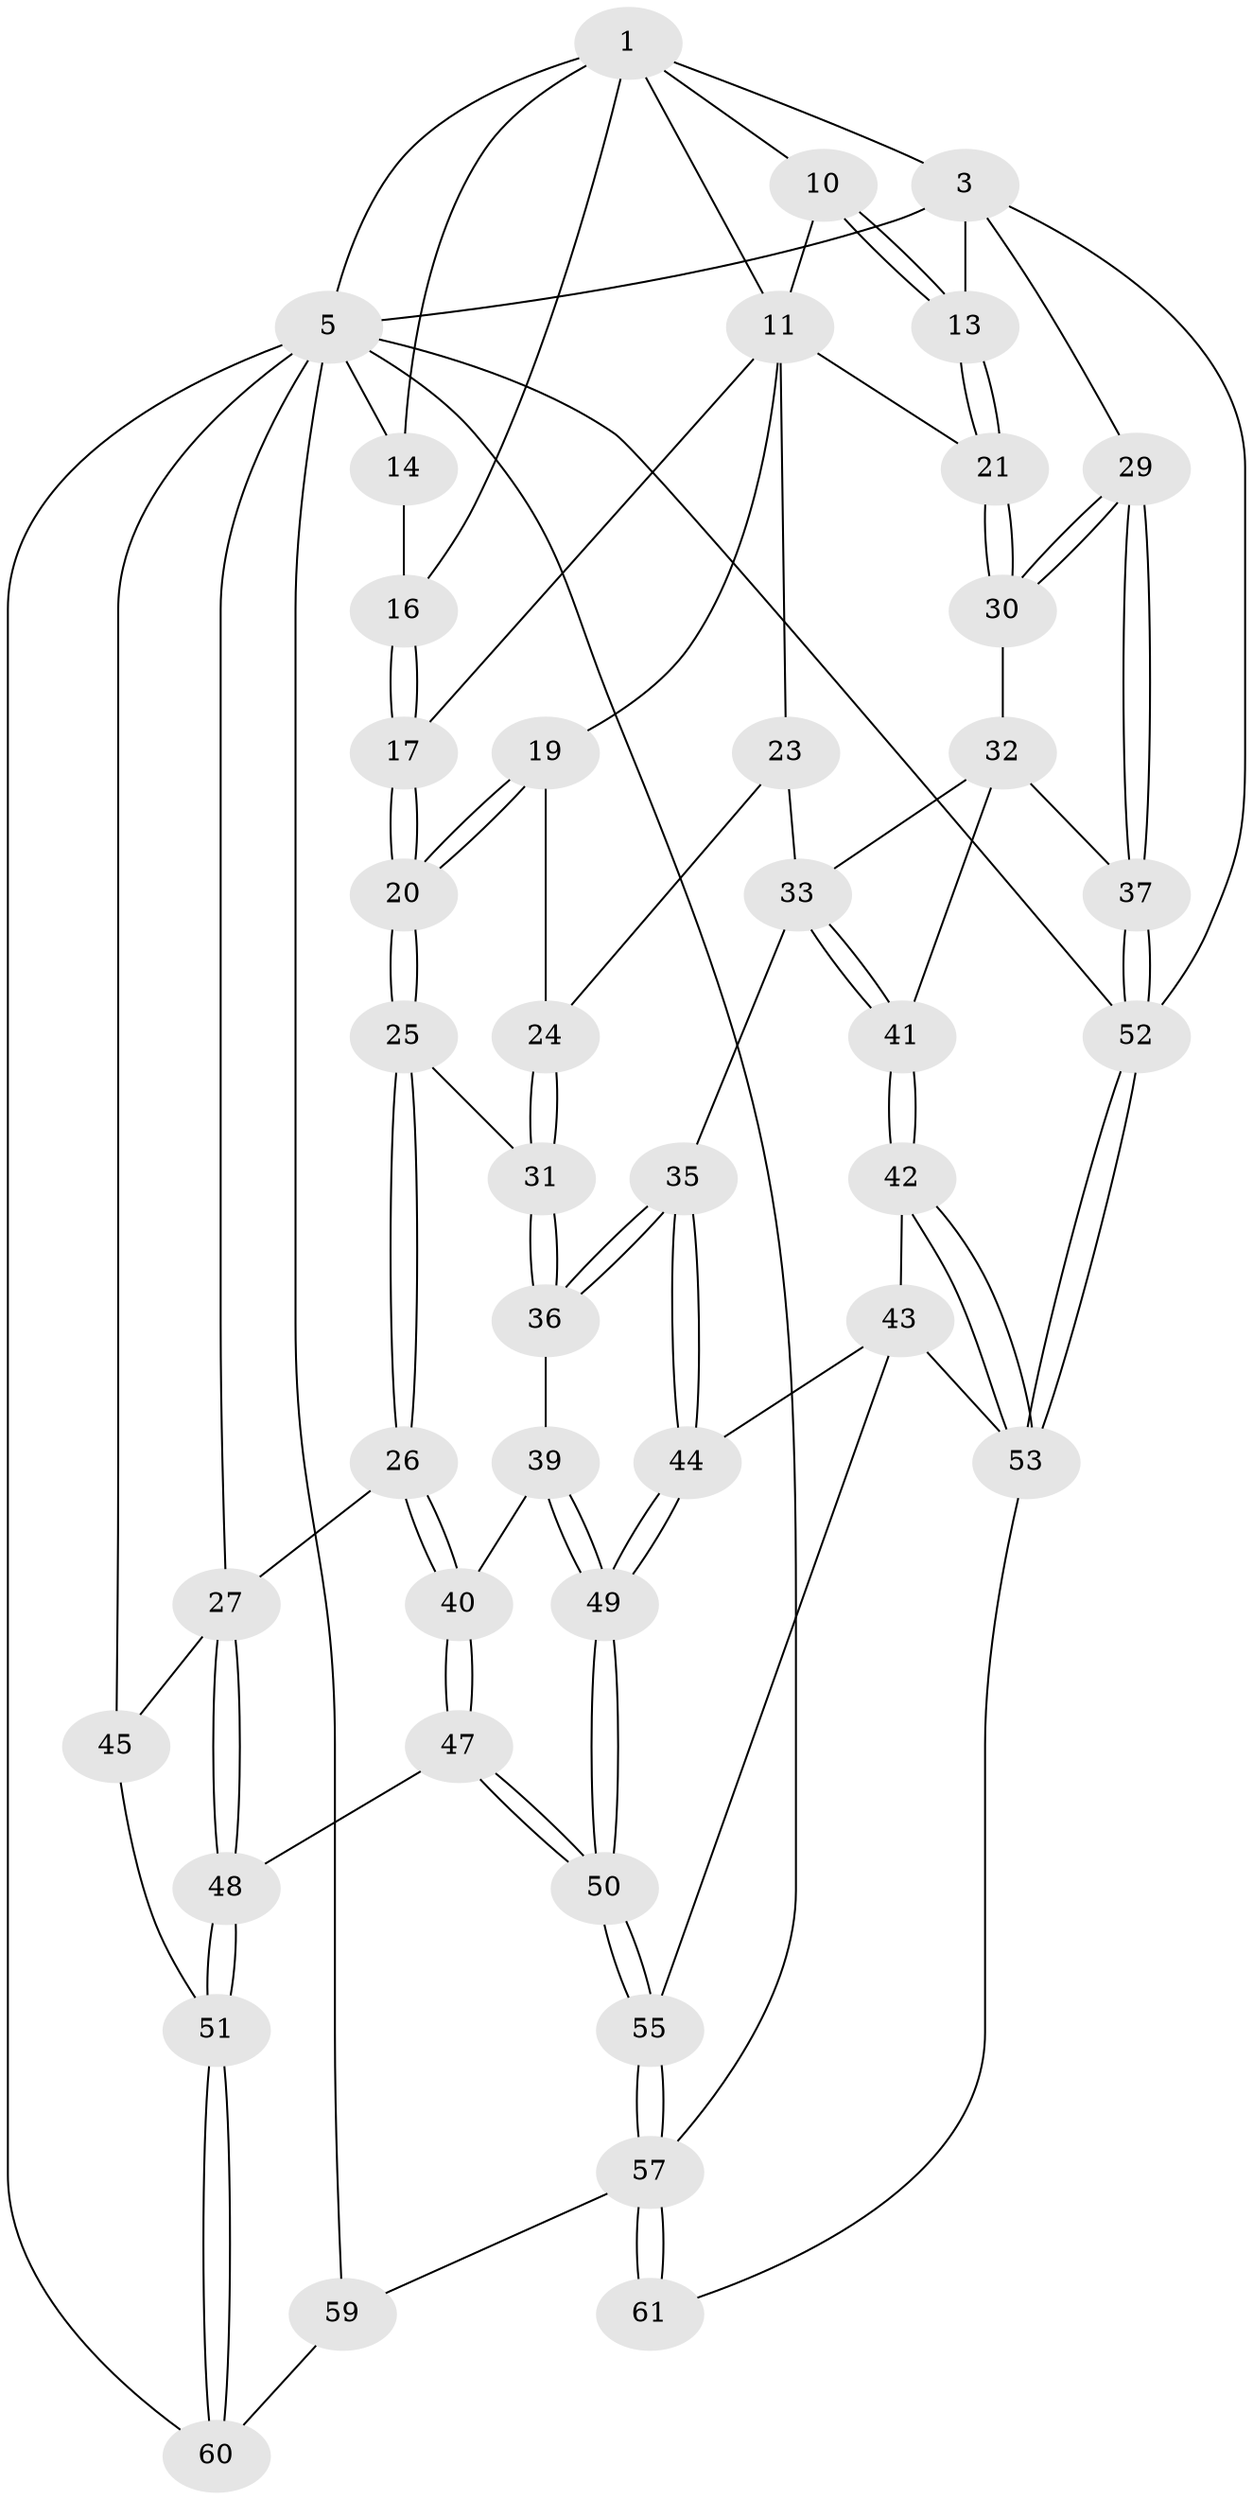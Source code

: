 // original degree distribution, {3: 0.031746031746031744, 4: 0.2222222222222222, 5: 0.5714285714285714, 6: 0.1746031746031746}
// Generated by graph-tools (version 1.1) at 2025/21/03/04/25 18:21:10]
// undirected, 44 vertices, 107 edges
graph export_dot {
graph [start="1"]
  node [color=gray90,style=filled];
  1 [pos="+0.33404206077863324+0",super="+2+7"];
  3 [pos="+0.9676797438883373+0",super="+4"];
  5 [pos="+0+0",super="+46+15+6"];
  10 [pos="+0.6025186525582938+0.039891660065363564"];
  11 [pos="+0.5057302980022109+0.16090844066676738",super="+12+18"];
  13 [pos="+0.8017716357740247+0.21348041864214035"];
  14 [pos="+0.07455376764043048+0.19578382810339845"];
  16 [pos="+0.20545356570288978+0.1916187534699171"];
  17 [pos="+0.321898524812141+0.24243518901025518"];
  19 [pos="+0.5051619290531226+0.27945446874879387"];
  20 [pos="+0.3245928931387572+0.36606228784178535"];
  21 [pos="+0.8038587387023065+0.2230658384088169"];
  23 [pos="+0.6234478901469337+0.3893215440436462"];
  24 [pos="+0.5354591799295019+0.3354120963111094"];
  25 [pos="+0.32263080199744054+0.375201597077545"];
  26 [pos="+0.2969663625849652+0.39419491802944373"];
  27 [pos="+0.18180860497093526+0.4468278794958559",super="+28"];
  29 [pos="+1+0.2845844298092678"];
  30 [pos="+0.9159604592787345+0.2996150401682567"];
  31 [pos="+0.3939669883847885+0.41008429398978485"];
  32 [pos="+0.8781155745514873+0.387860475428687",super="+38"];
  33 [pos="+0.8237721704192631+0.44442016720591476",super="+34"];
  35 [pos="+0.5885858908429858+0.5083044386228518"];
  36 [pos="+0.4695067112642219+0.47645242569024154"];
  37 [pos="+1+0.7622320528859218"];
  39 [pos="+0.3912192641255622+0.5862317347482806"];
  40 [pos="+0.37682975286244347+0.5902104668698499"];
  41 [pos="+0.7741202341909204+0.5688445183946582"];
  42 [pos="+0.7359945837346658+0.6152449874333975"];
  43 [pos="+0.6453551448286857+0.5955087768531144",super="+54"];
  44 [pos="+0.6158947484854371+0.5792074814572861"];
  45 [pos="+0+0.5486451571050658"];
  47 [pos="+0.3209991120886408+0.6431454243204368"];
  48 [pos="+0.2241776665363829+0.6505051084336074"];
  49 [pos="+0.5216387828574649+0.6517749336431551"];
  50 [pos="+0.46008131846330497+0.760390376611745"];
  51 [pos="+0.20919726475402006+0.6765208337934328"];
  52 [pos="+1+1"];
  53 [pos="+1+1",super="+56"];
  55 [pos="+0.46011929588106876+0.7739843906927502"];
  57 [pos="+0.449086317298706+0.7990652963542869",super="+58"];
  59 [pos="+0.19626796973981375+0.8592719158250968"];
  60 [pos="+0.17051991507949452+0.8316365522509394"];
  61 [pos="+0.70748166931516+1"];
  1 -- 10;
  1 -- 3;
  1 -- 16;
  1 -- 11;
  1 -- 14;
  1 -- 5;
  3 -- 13;
  3 -- 5;
  3 -- 52;
  3 -- 29;
  5 -- 52;
  5 -- 59;
  5 -- 60;
  5 -- 45;
  5 -- 57;
  5 -- 27;
  5 -- 14;
  10 -- 11;
  10 -- 13;
  10 -- 13;
  11 -- 17;
  11 -- 19;
  11 -- 21;
  11 -- 23;
  13 -- 21;
  13 -- 21;
  14 -- 16;
  16 -- 17;
  16 -- 17;
  17 -- 20;
  17 -- 20;
  19 -- 20;
  19 -- 20;
  19 -- 24;
  20 -- 25;
  20 -- 25;
  21 -- 30;
  21 -- 30;
  23 -- 24;
  23 -- 33;
  24 -- 31;
  24 -- 31;
  25 -- 26;
  25 -- 26;
  25 -- 31;
  26 -- 27;
  26 -- 40;
  26 -- 40;
  27 -- 48;
  27 -- 48;
  27 -- 45;
  29 -- 30;
  29 -- 30;
  29 -- 37;
  29 -- 37;
  30 -- 32;
  31 -- 36;
  31 -- 36;
  32 -- 33;
  32 -- 41;
  32 -- 37;
  33 -- 41;
  33 -- 41;
  33 -- 35;
  35 -- 36;
  35 -- 36;
  35 -- 44;
  35 -- 44;
  36 -- 39;
  37 -- 52;
  37 -- 52;
  39 -- 40;
  39 -- 49;
  39 -- 49;
  40 -- 47;
  40 -- 47;
  41 -- 42;
  41 -- 42;
  42 -- 43;
  42 -- 53;
  42 -- 53;
  43 -- 44;
  43 -- 53;
  43 -- 55;
  44 -- 49;
  44 -- 49;
  45 -- 51;
  47 -- 48;
  47 -- 50;
  47 -- 50;
  48 -- 51;
  48 -- 51;
  49 -- 50;
  49 -- 50;
  50 -- 55;
  50 -- 55;
  51 -- 60;
  51 -- 60;
  52 -- 53;
  52 -- 53;
  53 -- 61;
  55 -- 57;
  55 -- 57;
  57 -- 61 [weight=2];
  57 -- 61;
  57 -- 59;
  59 -- 60;
}
